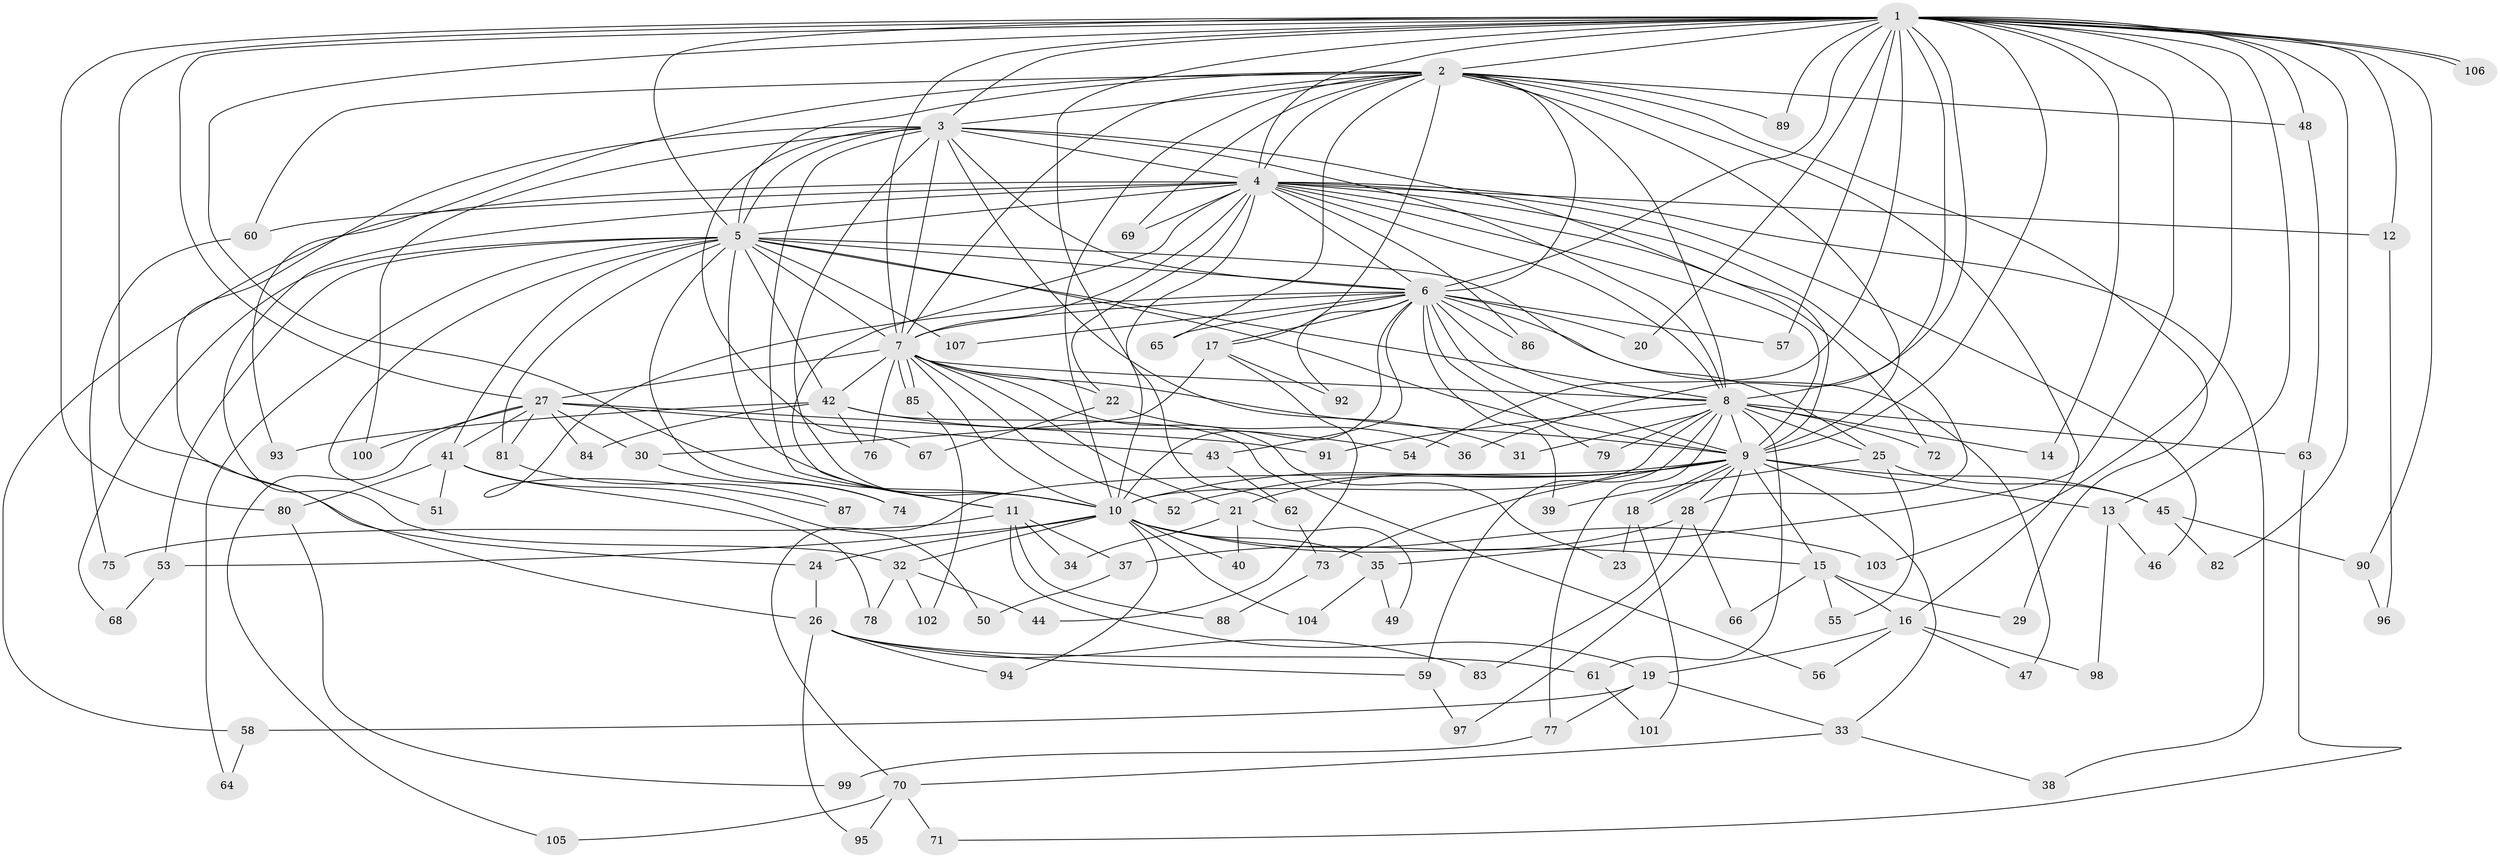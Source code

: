 // coarse degree distribution, {23: 0.013333333333333334, 20: 0.013333333333333334, 19: 0.02666666666666667, 21: 0.013333333333333334, 17: 0.013333333333333334, 16: 0.013333333333333334, 15: 0.013333333333333334, 10: 0.02666666666666667, 4: 0.08, 2: 0.48, 6: 0.02666666666666667, 5: 0.09333333333333334, 8: 0.013333333333333334, 3: 0.16, 7: 0.013333333333333334}
// Generated by graph-tools (version 1.1) at 2025/51/02/27/25 19:51:52]
// undirected, 107 vertices, 239 edges
graph export_dot {
graph [start="1"]
  node [color=gray90,style=filled];
  1;
  2;
  3;
  4;
  5;
  6;
  7;
  8;
  9;
  10;
  11;
  12;
  13;
  14;
  15;
  16;
  17;
  18;
  19;
  20;
  21;
  22;
  23;
  24;
  25;
  26;
  27;
  28;
  29;
  30;
  31;
  32;
  33;
  34;
  35;
  36;
  37;
  38;
  39;
  40;
  41;
  42;
  43;
  44;
  45;
  46;
  47;
  48;
  49;
  50;
  51;
  52;
  53;
  54;
  55;
  56;
  57;
  58;
  59;
  60;
  61;
  62;
  63;
  64;
  65;
  66;
  67;
  68;
  69;
  70;
  71;
  72;
  73;
  74;
  75;
  76;
  77;
  78;
  79;
  80;
  81;
  82;
  83;
  84;
  85;
  86;
  87;
  88;
  89;
  90;
  91;
  92;
  93;
  94;
  95;
  96;
  97;
  98;
  99;
  100;
  101;
  102;
  103;
  104;
  105;
  106;
  107;
  1 -- 2;
  1 -- 3;
  1 -- 4;
  1 -- 5;
  1 -- 6;
  1 -- 7;
  1 -- 8;
  1 -- 9;
  1 -- 10;
  1 -- 12;
  1 -- 13;
  1 -- 14;
  1 -- 20;
  1 -- 24;
  1 -- 27;
  1 -- 35;
  1 -- 36;
  1 -- 48;
  1 -- 54;
  1 -- 57;
  1 -- 62;
  1 -- 80;
  1 -- 82;
  1 -- 89;
  1 -- 90;
  1 -- 103;
  1 -- 106;
  1 -- 106;
  2 -- 3;
  2 -- 4;
  2 -- 5;
  2 -- 6;
  2 -- 7;
  2 -- 8;
  2 -- 9;
  2 -- 10;
  2 -- 16;
  2 -- 17;
  2 -- 29;
  2 -- 48;
  2 -- 60;
  2 -- 65;
  2 -- 69;
  2 -- 89;
  2 -- 93;
  3 -- 4;
  3 -- 5;
  3 -- 6;
  3 -- 7;
  3 -- 8;
  3 -- 9;
  3 -- 10;
  3 -- 11;
  3 -- 26;
  3 -- 31;
  3 -- 67;
  3 -- 100;
  4 -- 5;
  4 -- 6;
  4 -- 7;
  4 -- 8;
  4 -- 9;
  4 -- 10;
  4 -- 11;
  4 -- 12;
  4 -- 22;
  4 -- 28;
  4 -- 32;
  4 -- 38;
  4 -- 46;
  4 -- 58;
  4 -- 60;
  4 -- 69;
  4 -- 72;
  4 -- 86;
  5 -- 6;
  5 -- 7;
  5 -- 8;
  5 -- 9;
  5 -- 10;
  5 -- 25;
  5 -- 41;
  5 -- 42;
  5 -- 51;
  5 -- 53;
  5 -- 64;
  5 -- 68;
  5 -- 74;
  5 -- 81;
  5 -- 107;
  6 -- 7;
  6 -- 8;
  6 -- 9;
  6 -- 10;
  6 -- 17;
  6 -- 20;
  6 -- 39;
  6 -- 43;
  6 -- 47;
  6 -- 57;
  6 -- 65;
  6 -- 79;
  6 -- 86;
  6 -- 87;
  6 -- 92;
  6 -- 107;
  7 -- 8;
  7 -- 9;
  7 -- 10;
  7 -- 21;
  7 -- 22;
  7 -- 23;
  7 -- 27;
  7 -- 42;
  7 -- 52;
  7 -- 76;
  7 -- 85;
  7 -- 85;
  8 -- 9;
  8 -- 10;
  8 -- 14;
  8 -- 25;
  8 -- 31;
  8 -- 59;
  8 -- 61;
  8 -- 63;
  8 -- 72;
  8 -- 77;
  8 -- 79;
  8 -- 91;
  9 -- 10;
  9 -- 13;
  9 -- 15;
  9 -- 18;
  9 -- 18;
  9 -- 21;
  9 -- 28;
  9 -- 33;
  9 -- 45;
  9 -- 52;
  9 -- 70;
  9 -- 73;
  9 -- 97;
  10 -- 15;
  10 -- 24;
  10 -- 32;
  10 -- 35;
  10 -- 40;
  10 -- 53;
  10 -- 94;
  10 -- 103;
  10 -- 104;
  11 -- 19;
  11 -- 34;
  11 -- 37;
  11 -- 75;
  11 -- 88;
  12 -- 96;
  13 -- 46;
  13 -- 98;
  15 -- 16;
  15 -- 29;
  15 -- 55;
  15 -- 66;
  16 -- 19;
  16 -- 47;
  16 -- 56;
  16 -- 98;
  17 -- 30;
  17 -- 44;
  17 -- 92;
  18 -- 23;
  18 -- 101;
  19 -- 33;
  19 -- 58;
  19 -- 77;
  21 -- 34;
  21 -- 40;
  21 -- 49;
  22 -- 36;
  22 -- 67;
  24 -- 26;
  25 -- 39;
  25 -- 45;
  25 -- 55;
  26 -- 59;
  26 -- 61;
  26 -- 83;
  26 -- 94;
  26 -- 95;
  27 -- 30;
  27 -- 41;
  27 -- 43;
  27 -- 81;
  27 -- 84;
  27 -- 91;
  27 -- 100;
  27 -- 105;
  28 -- 37;
  28 -- 66;
  28 -- 83;
  30 -- 74;
  32 -- 44;
  32 -- 78;
  32 -- 102;
  33 -- 38;
  33 -- 70;
  35 -- 49;
  35 -- 104;
  37 -- 50;
  41 -- 50;
  41 -- 51;
  41 -- 78;
  41 -- 80;
  42 -- 54;
  42 -- 56;
  42 -- 76;
  42 -- 84;
  42 -- 93;
  43 -- 62;
  45 -- 82;
  45 -- 90;
  48 -- 63;
  53 -- 68;
  58 -- 64;
  59 -- 97;
  60 -- 75;
  61 -- 101;
  62 -- 73;
  63 -- 71;
  70 -- 71;
  70 -- 95;
  70 -- 105;
  73 -- 88;
  77 -- 99;
  80 -- 99;
  81 -- 87;
  85 -- 102;
  90 -- 96;
}
